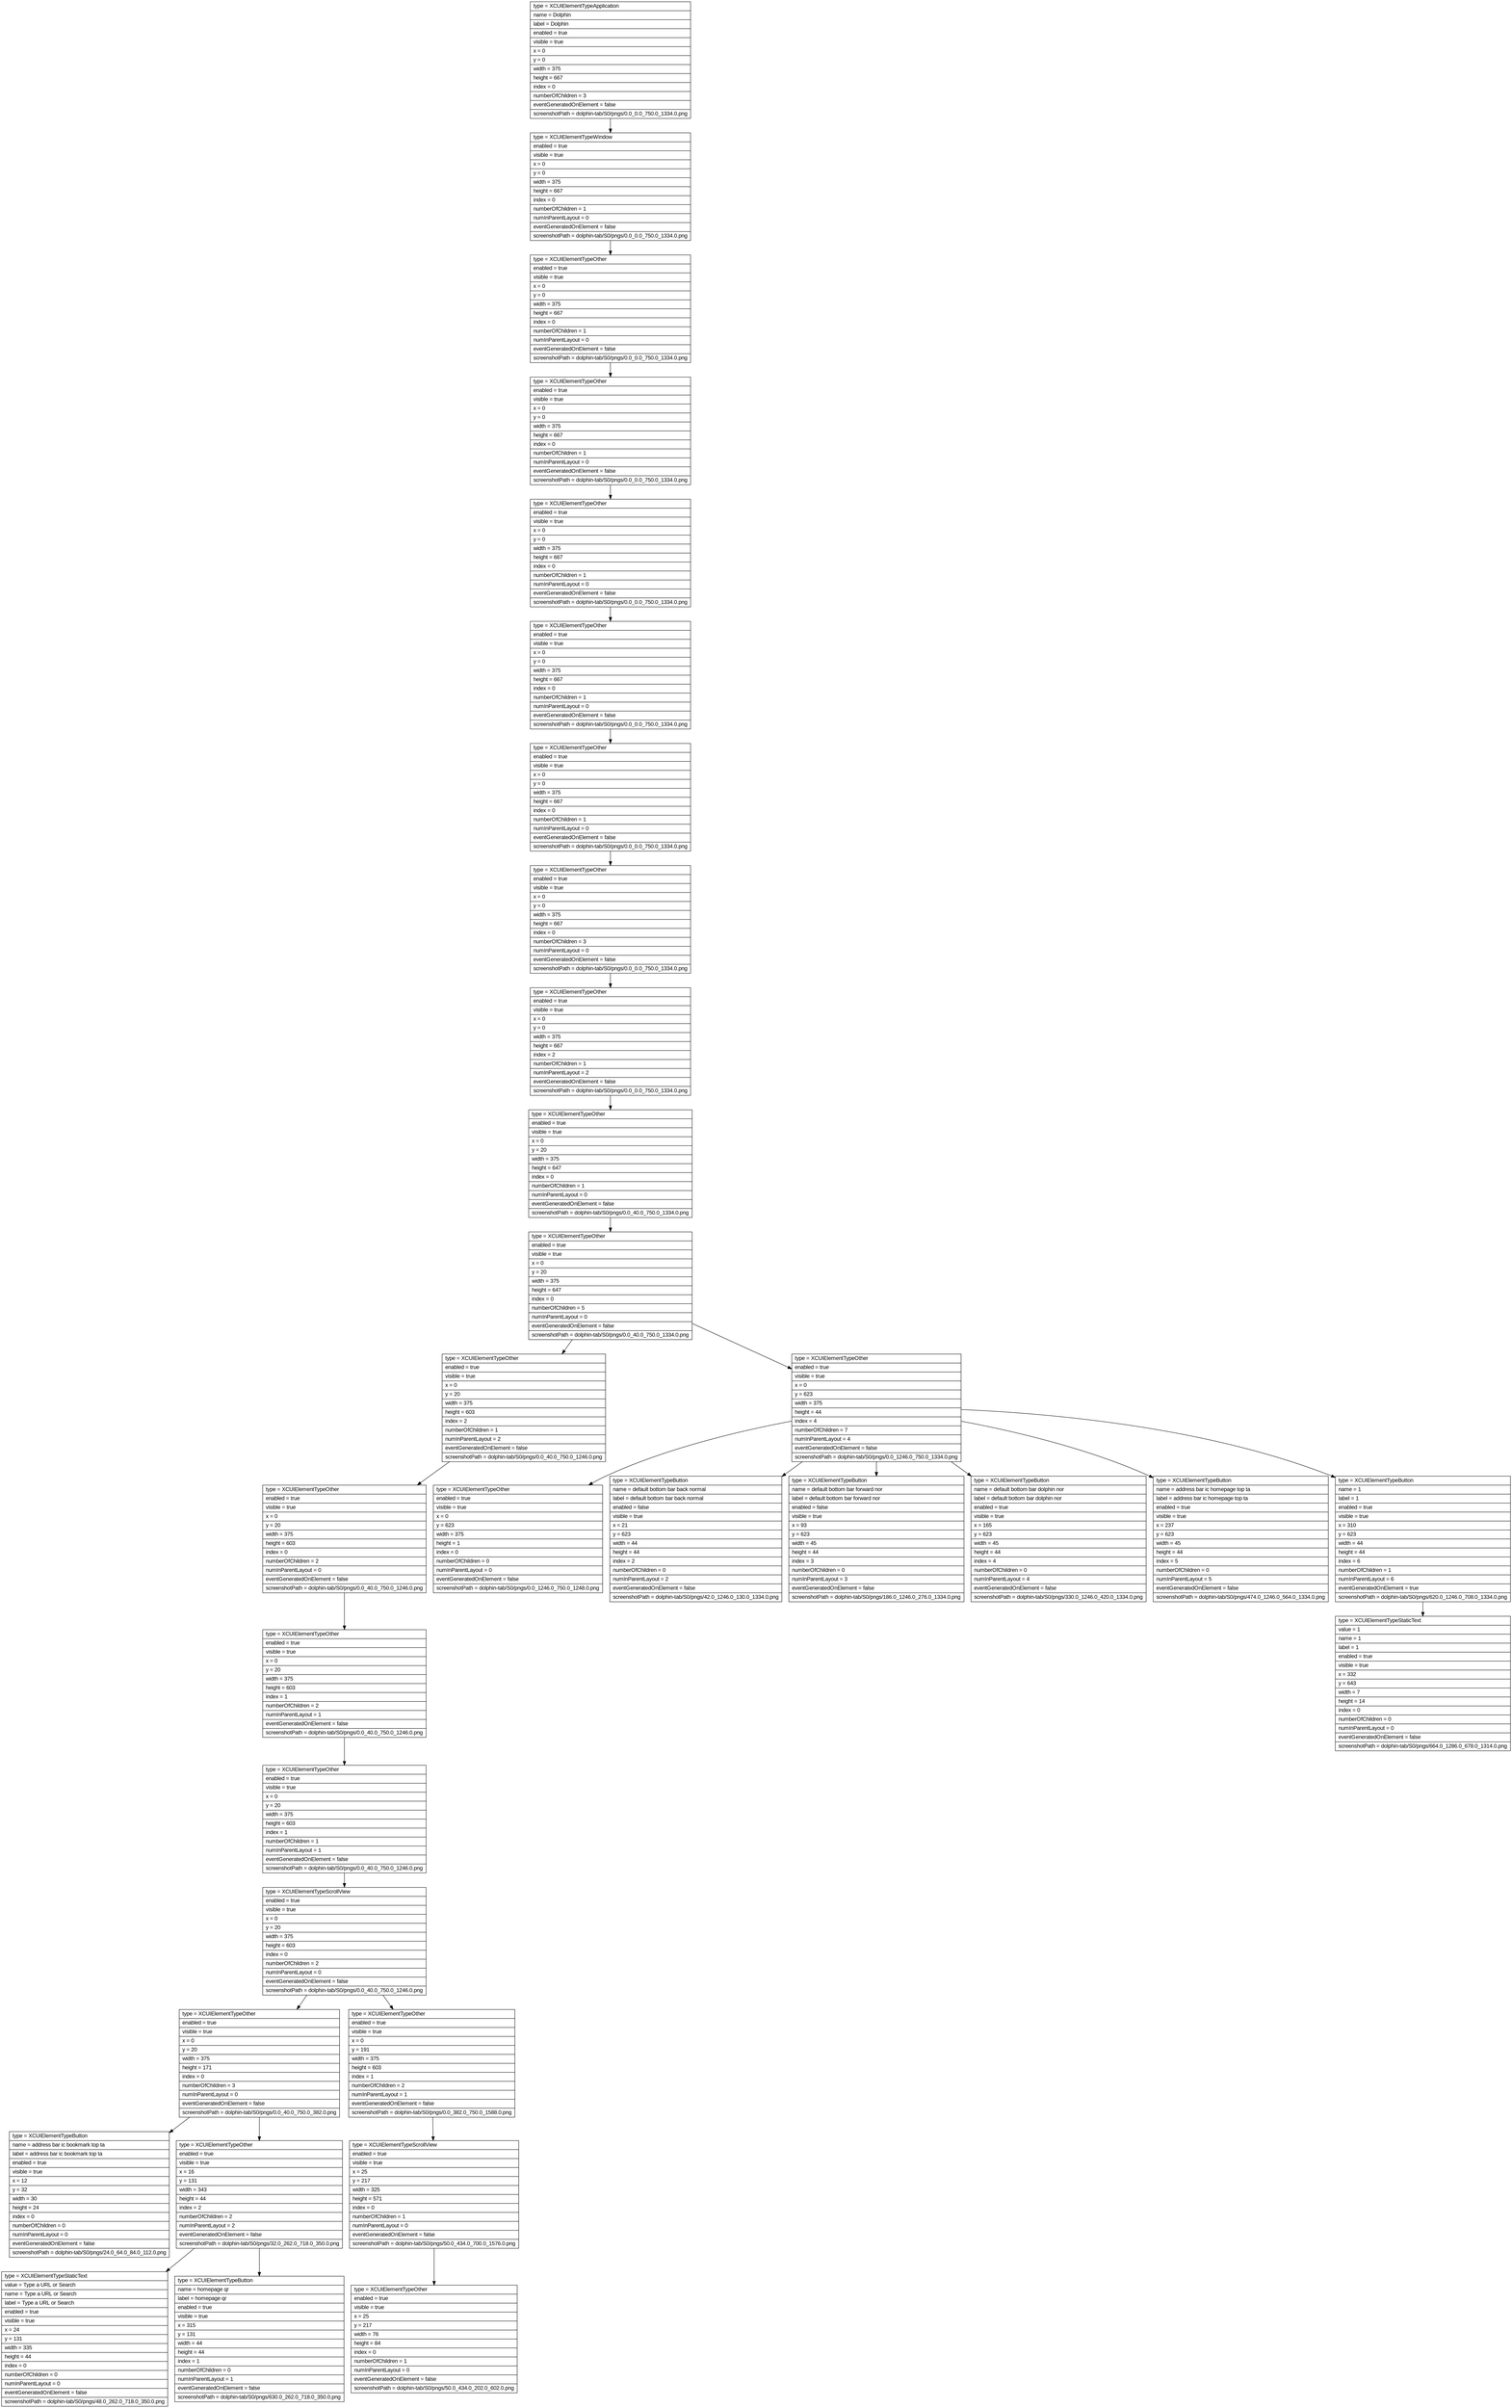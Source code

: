 digraph Layout {

	node [shape=record fontname=Arial];

	0	[label="{type = XCUIElementTypeApplication\l|name = Dolphin\l|label = Dolphin\l|enabled = true\l|visible = true\l|x = 0\l|y = 0\l|width = 375\l|height = 667\l|index = 0\l|numberOfChildren = 3\l|eventGeneratedOnElement = false \l|screenshotPath = dolphin-tab/S0/pngs/0.0_0.0_750.0_1334.0.png\l}"]
	1	[label="{type = XCUIElementTypeWindow\l|enabled = true\l|visible = true\l|x = 0\l|y = 0\l|width = 375\l|height = 667\l|index = 0\l|numberOfChildren = 1\l|numInParentLayout = 0\l|eventGeneratedOnElement = false \l|screenshotPath = dolphin-tab/S0/pngs/0.0_0.0_750.0_1334.0.png\l}"]
	2	[label="{type = XCUIElementTypeOther\l|enabled = true\l|visible = true\l|x = 0\l|y = 0\l|width = 375\l|height = 667\l|index = 0\l|numberOfChildren = 1\l|numInParentLayout = 0\l|eventGeneratedOnElement = false \l|screenshotPath = dolphin-tab/S0/pngs/0.0_0.0_750.0_1334.0.png\l}"]
	3	[label="{type = XCUIElementTypeOther\l|enabled = true\l|visible = true\l|x = 0\l|y = 0\l|width = 375\l|height = 667\l|index = 0\l|numberOfChildren = 1\l|numInParentLayout = 0\l|eventGeneratedOnElement = false \l|screenshotPath = dolphin-tab/S0/pngs/0.0_0.0_750.0_1334.0.png\l}"]
	4	[label="{type = XCUIElementTypeOther\l|enabled = true\l|visible = true\l|x = 0\l|y = 0\l|width = 375\l|height = 667\l|index = 0\l|numberOfChildren = 1\l|numInParentLayout = 0\l|eventGeneratedOnElement = false \l|screenshotPath = dolphin-tab/S0/pngs/0.0_0.0_750.0_1334.0.png\l}"]
	5	[label="{type = XCUIElementTypeOther\l|enabled = true\l|visible = true\l|x = 0\l|y = 0\l|width = 375\l|height = 667\l|index = 0\l|numberOfChildren = 1\l|numInParentLayout = 0\l|eventGeneratedOnElement = false \l|screenshotPath = dolphin-tab/S0/pngs/0.0_0.0_750.0_1334.0.png\l}"]
	6	[label="{type = XCUIElementTypeOther\l|enabled = true\l|visible = true\l|x = 0\l|y = 0\l|width = 375\l|height = 667\l|index = 0\l|numberOfChildren = 1\l|numInParentLayout = 0\l|eventGeneratedOnElement = false \l|screenshotPath = dolphin-tab/S0/pngs/0.0_0.0_750.0_1334.0.png\l}"]
	7	[label="{type = XCUIElementTypeOther\l|enabled = true\l|visible = true\l|x = 0\l|y = 0\l|width = 375\l|height = 667\l|index = 0\l|numberOfChildren = 3\l|numInParentLayout = 0\l|eventGeneratedOnElement = false \l|screenshotPath = dolphin-tab/S0/pngs/0.0_0.0_750.0_1334.0.png\l}"]
	8	[label="{type = XCUIElementTypeOther\l|enabled = true\l|visible = true\l|x = 0\l|y = 0\l|width = 375\l|height = 667\l|index = 2\l|numberOfChildren = 1\l|numInParentLayout = 2\l|eventGeneratedOnElement = false \l|screenshotPath = dolphin-tab/S0/pngs/0.0_0.0_750.0_1334.0.png\l}"]
	9	[label="{type = XCUIElementTypeOther\l|enabled = true\l|visible = true\l|x = 0\l|y = 20\l|width = 375\l|height = 647\l|index = 0\l|numberOfChildren = 1\l|numInParentLayout = 0\l|eventGeneratedOnElement = false \l|screenshotPath = dolphin-tab/S0/pngs/0.0_40.0_750.0_1334.0.png\l}"]
	10	[label="{type = XCUIElementTypeOther\l|enabled = true\l|visible = true\l|x = 0\l|y = 20\l|width = 375\l|height = 647\l|index = 0\l|numberOfChildren = 5\l|numInParentLayout = 0\l|eventGeneratedOnElement = false \l|screenshotPath = dolphin-tab/S0/pngs/0.0_40.0_750.0_1334.0.png\l}"]
	11	[label="{type = XCUIElementTypeOther\l|enabled = true\l|visible = true\l|x = 0\l|y = 20\l|width = 375\l|height = 603\l|index = 2\l|numberOfChildren = 1\l|numInParentLayout = 2\l|eventGeneratedOnElement = false \l|screenshotPath = dolphin-tab/S0/pngs/0.0_40.0_750.0_1246.0.png\l}"]
	12	[label="{type = XCUIElementTypeOther\l|enabled = true\l|visible = true\l|x = 0\l|y = 623\l|width = 375\l|height = 44\l|index = 4\l|numberOfChildren = 7\l|numInParentLayout = 4\l|eventGeneratedOnElement = false \l|screenshotPath = dolphin-tab/S0/pngs/0.0_1246.0_750.0_1334.0.png\l}"]
	13	[label="{type = XCUIElementTypeOther\l|enabled = true\l|visible = true\l|x = 0\l|y = 20\l|width = 375\l|height = 603\l|index = 0\l|numberOfChildren = 2\l|numInParentLayout = 0\l|eventGeneratedOnElement = false \l|screenshotPath = dolphin-tab/S0/pngs/0.0_40.0_750.0_1246.0.png\l}"]
	14	[label="{type = XCUIElementTypeOther\l|enabled = true\l|visible = true\l|x = 0\l|y = 623\l|width = 375\l|height = 1\l|index = 0\l|numberOfChildren = 0\l|numInParentLayout = 0\l|eventGeneratedOnElement = false \l|screenshotPath = dolphin-tab/S0/pngs/0.0_1246.0_750.0_1248.0.png\l}"]
	15	[label="{type = XCUIElementTypeButton\l|name = default bottom bar back normal\l|label = default bottom bar back normal\l|enabled = false\l|visible = true\l|x = 21\l|y = 623\l|width = 44\l|height = 44\l|index = 2\l|numberOfChildren = 0\l|numInParentLayout = 2\l|eventGeneratedOnElement = false \l|screenshotPath = dolphin-tab/S0/pngs/42.0_1246.0_130.0_1334.0.png\l}"]
	16	[label="{type = XCUIElementTypeButton\l|name = default bottom bar forward nor\l|label = default bottom bar forward nor\l|enabled = false\l|visible = true\l|x = 93\l|y = 623\l|width = 45\l|height = 44\l|index = 3\l|numberOfChildren = 0\l|numInParentLayout = 3\l|eventGeneratedOnElement = false \l|screenshotPath = dolphin-tab/S0/pngs/186.0_1246.0_276.0_1334.0.png\l}"]
	17	[label="{type = XCUIElementTypeButton\l|name = default bottom bar dolphin nor\l|label = default bottom bar dolphin nor\l|enabled = true\l|visible = true\l|x = 165\l|y = 623\l|width = 45\l|height = 44\l|index = 4\l|numberOfChildren = 0\l|numInParentLayout = 4\l|eventGeneratedOnElement = false \l|screenshotPath = dolphin-tab/S0/pngs/330.0_1246.0_420.0_1334.0.png\l}"]
	18	[label="{type = XCUIElementTypeButton\l|name = address bar ic homepage top ta\l|label = address bar ic homepage top ta\l|enabled = true\l|visible = true\l|x = 237\l|y = 623\l|width = 45\l|height = 44\l|index = 5\l|numberOfChildren = 0\l|numInParentLayout = 5\l|eventGeneratedOnElement = false \l|screenshotPath = dolphin-tab/S0/pngs/474.0_1246.0_564.0_1334.0.png\l}"]
	19	[label="{type = XCUIElementTypeButton\l|name = 1\l|label = 1\l|enabled = true\l|visible = true\l|x = 310\l|y = 623\l|width = 44\l|height = 44\l|index = 6\l|numberOfChildren = 1\l|numInParentLayout = 6\l|eventGeneratedOnElement = true \l|screenshotPath = dolphin-tab/S0/pngs/620.0_1246.0_708.0_1334.0.png\l}"]
	20	[label="{type = XCUIElementTypeOther\l|enabled = true\l|visible = true\l|x = 0\l|y = 20\l|width = 375\l|height = 603\l|index = 1\l|numberOfChildren = 2\l|numInParentLayout = 1\l|eventGeneratedOnElement = false \l|screenshotPath = dolphin-tab/S0/pngs/0.0_40.0_750.0_1246.0.png\l}"]
	21	[label="{type = XCUIElementTypeStaticText\l|value = 1\l|name = 1\l|label = 1\l|enabled = true\l|visible = true\l|x = 332\l|y = 643\l|width = 7\l|height = 14\l|index = 0\l|numberOfChildren = 0\l|numInParentLayout = 0\l|eventGeneratedOnElement = false \l|screenshotPath = dolphin-tab/S0/pngs/664.0_1286.0_678.0_1314.0.png\l}"]
	22	[label="{type = XCUIElementTypeOther\l|enabled = true\l|visible = true\l|x = 0\l|y = 20\l|width = 375\l|height = 603\l|index = 1\l|numberOfChildren = 1\l|numInParentLayout = 1\l|eventGeneratedOnElement = false \l|screenshotPath = dolphin-tab/S0/pngs/0.0_40.0_750.0_1246.0.png\l}"]
	23	[label="{type = XCUIElementTypeScrollView\l|enabled = true\l|visible = true\l|x = 0\l|y = 20\l|width = 375\l|height = 603\l|index = 0\l|numberOfChildren = 2\l|numInParentLayout = 0\l|eventGeneratedOnElement = false \l|screenshotPath = dolphin-tab/S0/pngs/0.0_40.0_750.0_1246.0.png\l}"]
	24	[label="{type = XCUIElementTypeOther\l|enabled = true\l|visible = true\l|x = 0\l|y = 20\l|width = 375\l|height = 171\l|index = 0\l|numberOfChildren = 3\l|numInParentLayout = 0\l|eventGeneratedOnElement = false \l|screenshotPath = dolphin-tab/S0/pngs/0.0_40.0_750.0_382.0.png\l}"]
	25	[label="{type = XCUIElementTypeOther\l|enabled = true\l|visible = true\l|x = 0\l|y = 191\l|width = 375\l|height = 603\l|index = 1\l|numberOfChildren = 2\l|numInParentLayout = 1\l|eventGeneratedOnElement = false \l|screenshotPath = dolphin-tab/S0/pngs/0.0_382.0_750.0_1588.0.png\l}"]
	26	[label="{type = XCUIElementTypeButton\l|name = address bar ic bookmark top ta\l|label = address bar ic bookmark top ta\l|enabled = true\l|visible = true\l|x = 12\l|y = 32\l|width = 30\l|height = 24\l|index = 0\l|numberOfChildren = 0\l|numInParentLayout = 0\l|eventGeneratedOnElement = false \l|screenshotPath = dolphin-tab/S0/pngs/24.0_64.0_84.0_112.0.png\l}"]
	27	[label="{type = XCUIElementTypeOther\l|enabled = true\l|visible = true\l|x = 16\l|y = 131\l|width = 343\l|height = 44\l|index = 2\l|numberOfChildren = 2\l|numInParentLayout = 2\l|eventGeneratedOnElement = false \l|screenshotPath = dolphin-tab/S0/pngs/32.0_262.0_718.0_350.0.png\l}"]
	28	[label="{type = XCUIElementTypeScrollView\l|enabled = true\l|visible = true\l|x = 25\l|y = 217\l|width = 325\l|height = 571\l|index = 0\l|numberOfChildren = 1\l|numInParentLayout = 0\l|eventGeneratedOnElement = false \l|screenshotPath = dolphin-tab/S0/pngs/50.0_434.0_700.0_1576.0.png\l}"]
	29	[label="{type = XCUIElementTypeStaticText\l|value = Type a URL or Search\l|name = Type a URL or Search\l|label = Type a URL or Search\l|enabled = true\l|visible = true\l|x = 24\l|y = 131\l|width = 335\l|height = 44\l|index = 0\l|numberOfChildren = 0\l|numInParentLayout = 0\l|eventGeneratedOnElement = false \l|screenshotPath = dolphin-tab/S0/pngs/48.0_262.0_718.0_350.0.png\l}"]
	30	[label="{type = XCUIElementTypeButton\l|name = homepage qr\l|label = homepage qr\l|enabled = true\l|visible = true\l|x = 315\l|y = 131\l|width = 44\l|height = 44\l|index = 1\l|numberOfChildren = 0\l|numInParentLayout = 1\l|eventGeneratedOnElement = false \l|screenshotPath = dolphin-tab/S0/pngs/630.0_262.0_718.0_350.0.png\l}"]
	31	[label="{type = XCUIElementTypeOther\l|enabled = true\l|visible = true\l|x = 25\l|y = 217\l|width = 76\l|height = 84\l|index = 0\l|numberOfChildren = 1\l|numInParentLayout = 0\l|eventGeneratedOnElement = false \l|screenshotPath = dolphin-tab/S0/pngs/50.0_434.0_202.0_602.0.png\l}"]


	0 -> 1
	1 -> 2
	2 -> 3
	3 -> 4
	4 -> 5
	5 -> 6
	6 -> 7
	7 -> 8
	8 -> 9
	9 -> 10
	10 -> 11
	10 -> 12
	11 -> 13
	12 -> 14
	12 -> 15
	12 -> 16
	12 -> 17
	12 -> 18
	12 -> 19
	13 -> 20
	19 -> 21
	20 -> 22
	22 -> 23
	23 -> 24
	23 -> 25
	24 -> 26
	24 -> 27
	25 -> 28
	27 -> 29
	27 -> 30
	28 -> 31


}